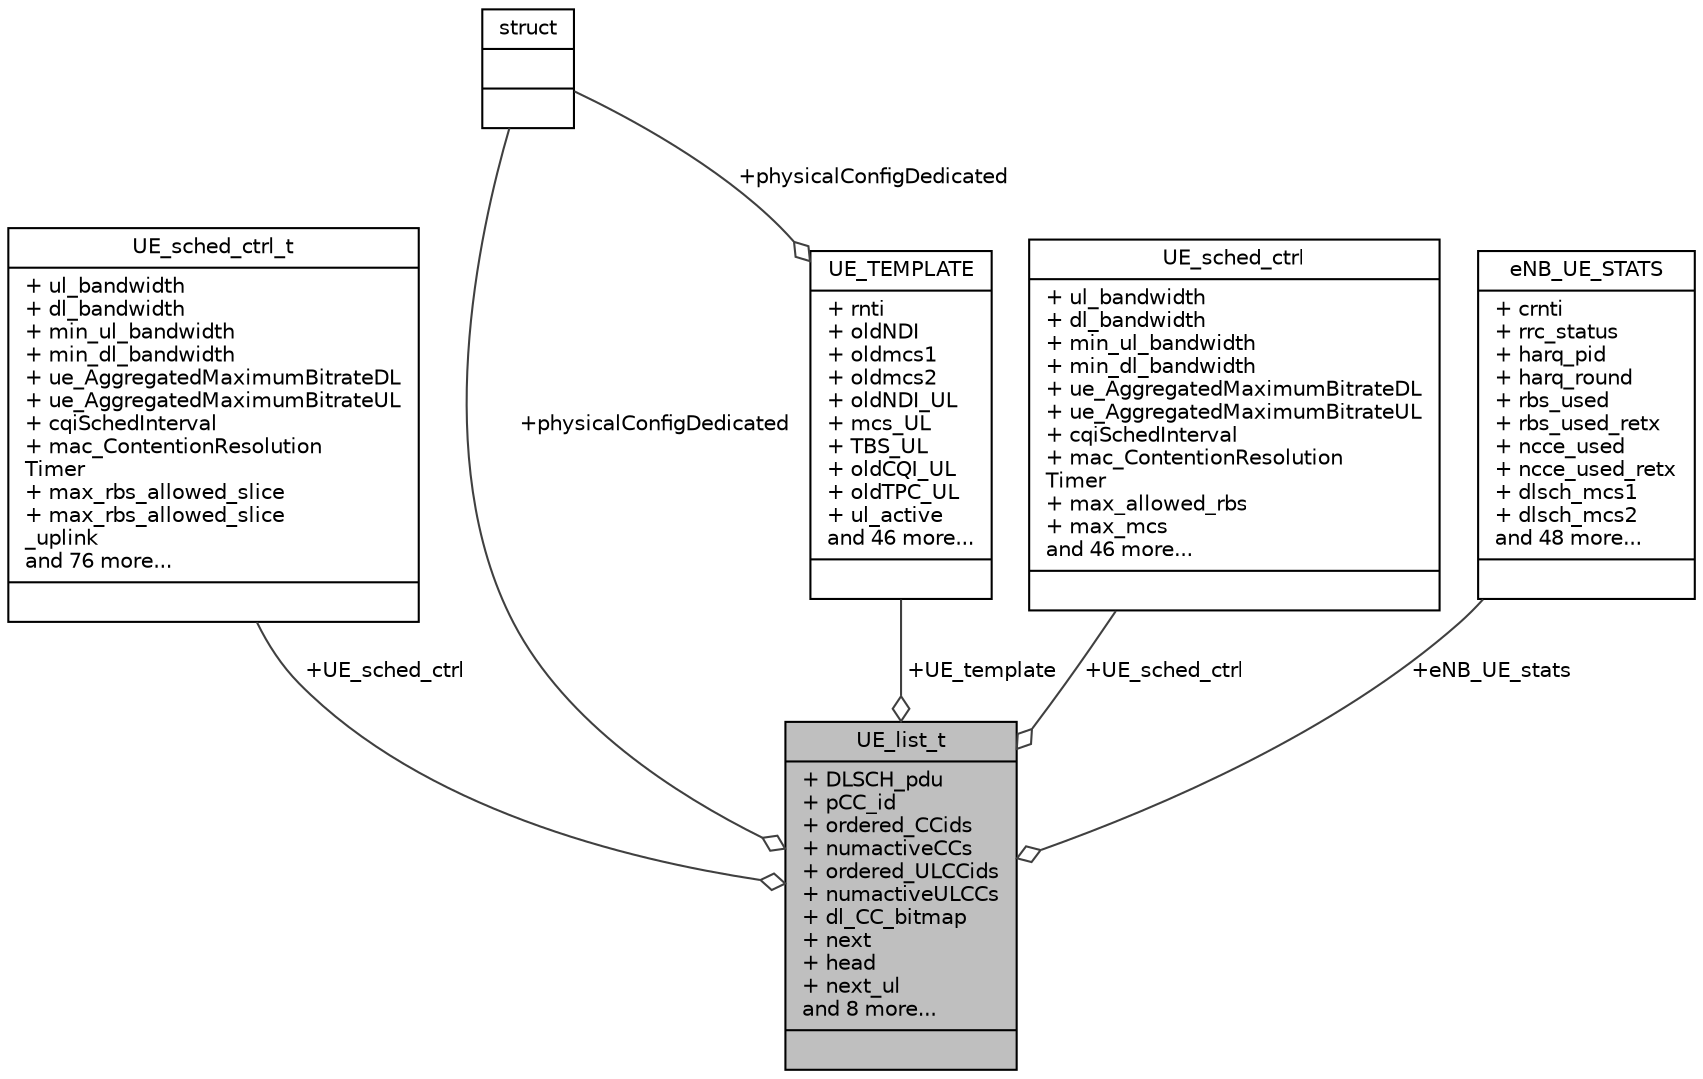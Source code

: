digraph "UE_list_t"
{
 // LATEX_PDF_SIZE
  edge [fontname="Helvetica",fontsize="10",labelfontname="Helvetica",labelfontsize="10"];
  node [fontname="Helvetica",fontsize="10",shape=record];
  Node1 [label="{UE_list_t\n|+ DLSCH_pdu\l+ pCC_id\l+ ordered_CCids\l+ numactiveCCs\l+ ordered_ULCCids\l+ numactiveULCCs\l+ dl_CC_bitmap\l+ next\l+ head\l+ next_ul\land 8 more...\l|}",height=0.2,width=0.4,color="black", fillcolor="grey75", style="filled", fontcolor="black",tooltip="UE list used by eNB to order UEs/CC for scheduling."];
  Node2 -> Node1 [color="grey25",fontsize="10",style="solid",label=" +UE_sched_ctrl" ,arrowhead="odiamond",fontname="Helvetica"];
  Node2 [label="{UE_sched_ctrl_t\n|+ ul_bandwidth\l+ dl_bandwidth\l+ min_ul_bandwidth\l+ min_dl_bandwidth\l+ ue_AggregatedMaximumBitrateDL\l+ ue_AggregatedMaximumBitrateUL\l+ cqiSchedInterval\l+ mac_ContentionResolution\lTimer\l+ max_rbs_allowed_slice\l+ max_rbs_allowed_slice\l_uplink\land 76 more...\l|}",height=0.2,width=0.4,color="black", fillcolor="white", style="filled",URL="$structUE__sched__ctrl__t.html",tooltip="scheduling control information set through an API (not used)"];
  Node3 -> Node1 [color="grey25",fontsize="10",style="solid",label=" +physicalConfigDedicated" ,arrowhead="odiamond",fontname="Helvetica"];
  Node3 [label="{struct\n||}",height=0.2,width=0.4,color="black", fillcolor="white", style="filled",URL="$structstruct.html",tooltip="holds vehicle id and initial pointer to the head of the linked list in hastable"];
  Node4 -> Node1 [color="grey25",fontsize="10",style="solid",label=" +UE_sched_ctrl" ,arrowhead="odiamond",fontname="Helvetica"];
  Node4 [label="{UE_sched_ctrl\n|+ ul_bandwidth\l+ dl_bandwidth\l+ min_ul_bandwidth\l+ min_dl_bandwidth\l+ ue_AggregatedMaximumBitrateDL\l+ ue_AggregatedMaximumBitrateUL\l+ cqiSchedInterval\l+ mac_ContentionResolution\lTimer\l+ max_allowed_rbs\l+ max_mcs\land 46 more...\l|}",height=0.2,width=0.4,color="black", fillcolor="white", style="filled",URL="$structUE__sched__ctrl.html",tooltip="scheduling control information set through an API (not used)"];
  Node5 -> Node1 [color="grey25",fontsize="10",style="solid",label=" +UE_template" ,arrowhead="odiamond",fontname="Helvetica"];
  Node5 [label="{UE_TEMPLATE\n|+ rnti\l+ oldNDI\l+ oldmcs1\l+ oldmcs2\l+ oldNDI_UL\l+ mcs_UL\l+ TBS_UL\l+ oldCQI_UL\l+ oldTPC_UL\l+ ul_active\land 46 more...\l|}",height=0.2,width=0.4,color="black", fillcolor="white", style="filled",URL="$structUE__TEMPLATE.html",tooltip="eNB template for UE context information"];
  Node3 -> Node5 [color="grey25",fontsize="10",style="solid",label=" +physicalConfigDedicated" ,arrowhead="odiamond",fontname="Helvetica"];
  Node6 -> Node1 [color="grey25",fontsize="10",style="solid",label=" +eNB_UE_stats" ,arrowhead="odiamond",fontname="Helvetica"];
  Node6 [label="{eNB_UE_STATS\n|+ crnti\l+ rrc_status\l+ harq_pid\l+ harq_round\l+ rbs_used\l+ rbs_used_retx\l+ ncce_used\l+ ncce_used_retx\l+ dlsch_mcs1\l+ dlsch_mcs2\land 48 more...\l|}",height=0.2,width=0.4,color="black", fillcolor="white", style="filled",URL="$structeNB__UE__STATS.html",tooltip="eNB statistics for the connected UEs"];
}
